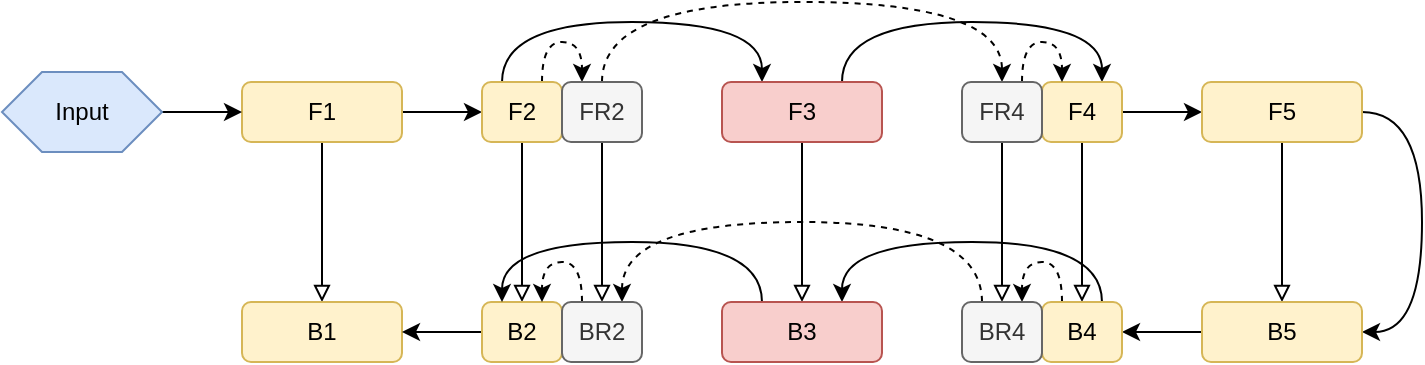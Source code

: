 <mxfile version="20.2.7" type="github"><diagram id="5Q9INnKn81z7STsdrhi8" name="第 1 页"><mxGraphModel dx="1038" dy="538" grid="1" gridSize="10" guides="1" tooltips="1" connect="1" arrows="1" fold="1" page="1" pageScale="1" pageWidth="2000" pageHeight="1169" math="0" shadow="0"><root><mxCell id="0"/><mxCell id="1" parent="0"/><mxCell id="-gOKCJ8Xob2ZJ9NSNxOn-1" style="edgeStyle=orthogonalEdgeStyle;rounded=0;orthogonalLoop=1;jettySize=auto;html=1;exitX=1;exitY=0.5;exitDx=0;exitDy=0;entryX=0;entryY=0.5;entryDx=0;entryDy=0;fillColor=#fff2cc;strokeColor=#000000;" edge="1" parent="1" source="-gOKCJ8Xob2ZJ9NSNxOn-2" target="-gOKCJ8Xob2ZJ9NSNxOn-7"><mxGeometry relative="1" as="geometry"/></mxCell><mxCell id="-gOKCJ8Xob2ZJ9NSNxOn-93" style="edgeStyle=orthogonalEdgeStyle;curved=1;sketch=0;orthogonalLoop=1;jettySize=auto;html=1;exitX=0.5;exitY=1;exitDx=0;exitDy=0;shadow=0;endArrow=block;endFill=0;strokeColor=#000000;strokeWidth=1;" edge="1" parent="1" source="-gOKCJ8Xob2ZJ9NSNxOn-2" target="-gOKCJ8Xob2ZJ9NSNxOn-66"><mxGeometry relative="1" as="geometry"/></mxCell><mxCell id="-gOKCJ8Xob2ZJ9NSNxOn-2" value="F1" style="rounded=1;whiteSpace=wrap;html=1;shadow=0;sketch=0;glass=0;fillColor=#fff2cc;strokeColor=#d6b656;" vertex="1" parent="1"><mxGeometry x="320" y="170" width="80" height="30" as="geometry"/></mxCell><mxCell id="-gOKCJ8Xob2ZJ9NSNxOn-3" style="edgeStyle=orthogonalEdgeStyle;rounded=0;orthogonalLoop=1;jettySize=auto;html=1;exitX=1;exitY=0.5;exitDx=0;exitDy=0;entryX=0;entryY=0.5;entryDx=0;entryDy=0;" edge="1" parent="1" source="-gOKCJ8Xob2ZJ9NSNxOn-5" target="-gOKCJ8Xob2ZJ9NSNxOn-2"><mxGeometry relative="1" as="geometry"/></mxCell><mxCell id="-gOKCJ8Xob2ZJ9NSNxOn-5" value="Input" style="shape=hexagon;perimeter=hexagonPerimeter2;whiteSpace=wrap;html=1;fixedSize=1;fillColor=#dae8fc;strokeColor=#6c8ebf;" vertex="1" parent="1"><mxGeometry x="200" y="165" width="80" height="40" as="geometry"/></mxCell><mxCell id="-gOKCJ8Xob2ZJ9NSNxOn-62" style="edgeStyle=orthogonalEdgeStyle;curved=1;sketch=0;orthogonalLoop=1;jettySize=auto;html=1;exitX=0.75;exitY=0;exitDx=0;exitDy=0;entryX=0.25;entryY=0;entryDx=0;entryDy=0;shadow=0;dashed=1;strokeColor=#000000;" edge="1" parent="1" source="-gOKCJ8Xob2ZJ9NSNxOn-7" target="-gOKCJ8Xob2ZJ9NSNxOn-37"><mxGeometry relative="1" as="geometry"><Array as="points"><mxPoint x="470" y="150"/><mxPoint x="490" y="150"/></Array></mxGeometry></mxCell><mxCell id="-gOKCJ8Xob2ZJ9NSNxOn-91" style="edgeStyle=orthogonalEdgeStyle;curved=1;sketch=0;orthogonalLoop=1;jettySize=auto;html=1;exitX=0.25;exitY=0;exitDx=0;exitDy=0;entryX=0.25;entryY=0;entryDx=0;entryDy=0;shadow=0;endArrow=classic;endFill=1;endSize=6;strokeColor=#000000;strokeWidth=1;" edge="1" parent="1" source="-gOKCJ8Xob2ZJ9NSNxOn-7" target="-gOKCJ8Xob2ZJ9NSNxOn-8"><mxGeometry relative="1" as="geometry"><Array as="points"><mxPoint x="450" y="140"/><mxPoint x="580" y="140"/></Array></mxGeometry></mxCell><mxCell id="-gOKCJ8Xob2ZJ9NSNxOn-97" style="edgeStyle=orthogonalEdgeStyle;curved=1;sketch=0;orthogonalLoop=1;jettySize=auto;html=1;exitX=0.5;exitY=1;exitDx=0;exitDy=0;entryX=0.5;entryY=0;entryDx=0;entryDy=0;shadow=0;endArrow=block;endFill=0;strokeColor=#000000;strokeWidth=1;" edge="1" parent="1" source="-gOKCJ8Xob2ZJ9NSNxOn-7" target="-gOKCJ8Xob2ZJ9NSNxOn-67"><mxGeometry relative="1" as="geometry"/></mxCell><mxCell id="-gOKCJ8Xob2ZJ9NSNxOn-7" value="F2" style="rounded=1;whiteSpace=wrap;html=1;shadow=0;sketch=0;glass=0;fillColor=#fff2cc;strokeColor=#d6b656;gradientColor=none;gradientDirection=east;" vertex="1" parent="1"><mxGeometry x="440" y="170" width="40" height="30" as="geometry"/></mxCell><mxCell id="-gOKCJ8Xob2ZJ9NSNxOn-92" style="edgeStyle=orthogonalEdgeStyle;curved=1;sketch=0;orthogonalLoop=1;jettySize=auto;html=1;exitX=0.75;exitY=0;exitDx=0;exitDy=0;entryX=0.75;entryY=0;entryDx=0;entryDy=0;shadow=0;endArrow=classic;endFill=1;endSize=6;strokeColor=#000000;strokeWidth=1;" edge="1" parent="1" source="-gOKCJ8Xob2ZJ9NSNxOn-8" target="-gOKCJ8Xob2ZJ9NSNxOn-27"><mxGeometry relative="1" as="geometry"><Array as="points"><mxPoint x="620" y="140"/><mxPoint x="750" y="140"/></Array></mxGeometry></mxCell><mxCell id="-gOKCJ8Xob2ZJ9NSNxOn-100" style="edgeStyle=orthogonalEdgeStyle;curved=1;sketch=0;orthogonalLoop=1;jettySize=auto;html=1;exitX=0.5;exitY=1;exitDx=0;exitDy=0;entryX=0.5;entryY=0;entryDx=0;entryDy=0;shadow=0;endArrow=block;endFill=0;strokeColor=#000000;strokeWidth=1;" edge="1" parent="1" source="-gOKCJ8Xob2ZJ9NSNxOn-8" target="-gOKCJ8Xob2ZJ9NSNxOn-69"><mxGeometry relative="1" as="geometry"/></mxCell><mxCell id="-gOKCJ8Xob2ZJ9NSNxOn-8" value="F3" style="rounded=1;whiteSpace=wrap;html=1;shadow=0;sketch=0;glass=0;fillColor=#f8cecc;strokeColor=#b85450;" vertex="1" parent="1"><mxGeometry x="560" y="170" width="80" height="30" as="geometry"/></mxCell><mxCell id="-gOKCJ8Xob2ZJ9NSNxOn-30" style="edgeStyle=orthogonalEdgeStyle;rounded=0;orthogonalLoop=1;jettySize=auto;html=1;exitX=1;exitY=0.5;exitDx=0;exitDy=0;strokeColor=#000000;" edge="1" parent="1" source="-gOKCJ8Xob2ZJ9NSNxOn-27" target="-gOKCJ8Xob2ZJ9NSNxOn-28"><mxGeometry relative="1" as="geometry"/></mxCell><mxCell id="-gOKCJ8Xob2ZJ9NSNxOn-102" style="edgeStyle=orthogonalEdgeStyle;curved=1;sketch=0;orthogonalLoop=1;jettySize=auto;html=1;exitX=0.5;exitY=1;exitDx=0;exitDy=0;entryX=0.5;entryY=0;entryDx=0;entryDy=0;shadow=0;endArrow=block;endFill=0;strokeColor=#000000;strokeWidth=1;" edge="1" parent="1" source="-gOKCJ8Xob2ZJ9NSNxOn-27" target="-gOKCJ8Xob2ZJ9NSNxOn-64"><mxGeometry relative="1" as="geometry"/></mxCell><mxCell id="-gOKCJ8Xob2ZJ9NSNxOn-27" value="F4" style="rounded=1;whiteSpace=wrap;html=1;shadow=0;sketch=0;glass=0;fillColor=#fff2cc;strokeColor=#d6b656;" vertex="1" parent="1"><mxGeometry x="720" y="170" width="40" height="30" as="geometry"/></mxCell><mxCell id="-gOKCJ8Xob2ZJ9NSNxOn-70" style="edgeStyle=orthogonalEdgeStyle;curved=1;sketch=0;orthogonalLoop=1;jettySize=auto;html=1;exitX=1;exitY=0.5;exitDx=0;exitDy=0;entryX=1;entryY=0.5;entryDx=0;entryDy=0;shadow=0;strokeColor=#000000;" edge="1" parent="1" source="-gOKCJ8Xob2ZJ9NSNxOn-28" target="-gOKCJ8Xob2ZJ9NSNxOn-63"><mxGeometry relative="1" as="geometry"><Array as="points"><mxPoint x="910" y="185"/><mxPoint x="910" y="295"/></Array></mxGeometry></mxCell><mxCell id="-gOKCJ8Xob2ZJ9NSNxOn-103" style="edgeStyle=orthogonalEdgeStyle;curved=1;sketch=0;orthogonalLoop=1;jettySize=auto;html=1;exitX=0.5;exitY=1;exitDx=0;exitDy=0;entryX=0.5;entryY=0;entryDx=0;entryDy=0;shadow=0;endArrow=block;endFill=0;strokeColor=#000000;strokeWidth=1;" edge="1" parent="1" source="-gOKCJ8Xob2ZJ9NSNxOn-28" target="-gOKCJ8Xob2ZJ9NSNxOn-63"><mxGeometry relative="1" as="geometry"/></mxCell><mxCell id="-gOKCJ8Xob2ZJ9NSNxOn-28" value="F5" style="rounded=1;whiteSpace=wrap;html=1;shadow=0;sketch=0;glass=0;fillColor=#fff2cc;strokeColor=#d6b656;" vertex="1" parent="1"><mxGeometry x="800" y="170" width="80" height="30" as="geometry"/></mxCell><mxCell id="-gOKCJ8Xob2ZJ9NSNxOn-61" style="edgeStyle=orthogonalEdgeStyle;curved=1;sketch=0;orthogonalLoop=1;jettySize=auto;html=1;exitX=0.5;exitY=0;exitDx=0;exitDy=0;entryX=0.5;entryY=0;entryDx=0;entryDy=0;shadow=0;dashed=1;strokeColor=#000000;" edge="1" parent="1" source="-gOKCJ8Xob2ZJ9NSNxOn-37" target="-gOKCJ8Xob2ZJ9NSNxOn-42"><mxGeometry relative="1" as="geometry"><Array as="points"><mxPoint x="500" y="130"/><mxPoint x="700" y="130"/></Array></mxGeometry></mxCell><mxCell id="-gOKCJ8Xob2ZJ9NSNxOn-99" style="edgeStyle=orthogonalEdgeStyle;curved=1;sketch=0;orthogonalLoop=1;jettySize=auto;html=1;exitX=0.5;exitY=1;exitDx=0;exitDy=0;entryX=0.5;entryY=0;entryDx=0;entryDy=0;shadow=0;endArrow=block;endFill=0;strokeColor=#000000;strokeWidth=1;" edge="1" parent="1" source="-gOKCJ8Xob2ZJ9NSNxOn-37" target="-gOKCJ8Xob2ZJ9NSNxOn-68"><mxGeometry relative="1" as="geometry"/></mxCell><mxCell id="-gOKCJ8Xob2ZJ9NSNxOn-37" value="FR2" style="rounded=1;whiteSpace=wrap;html=1;shadow=0;sketch=0;glass=0;fillColor=#f5f5f5;strokeColor=#666666;gradientDirection=east;fontColor=#333333;" vertex="1" parent="1"><mxGeometry x="480" y="170" width="40" height="30" as="geometry"/></mxCell><mxCell id="-gOKCJ8Xob2ZJ9NSNxOn-60" style="edgeStyle=orthogonalEdgeStyle;curved=1;sketch=0;orthogonalLoop=1;jettySize=auto;html=1;exitX=0.75;exitY=0;exitDx=0;exitDy=0;entryX=0.25;entryY=0;entryDx=0;entryDy=0;shadow=0;dashed=1;strokeColor=#000000;" edge="1" parent="1" source="-gOKCJ8Xob2ZJ9NSNxOn-42" target="-gOKCJ8Xob2ZJ9NSNxOn-27"><mxGeometry relative="1" as="geometry"><Array as="points"><mxPoint x="710" y="150"/><mxPoint x="730" y="150"/></Array></mxGeometry></mxCell><mxCell id="-gOKCJ8Xob2ZJ9NSNxOn-101" style="edgeStyle=orthogonalEdgeStyle;curved=1;sketch=0;orthogonalLoop=1;jettySize=auto;html=1;exitX=0.5;exitY=1;exitDx=0;exitDy=0;entryX=0.5;entryY=0;entryDx=0;entryDy=0;shadow=0;endArrow=block;endFill=0;strokeColor=#000000;strokeWidth=1;" edge="1" parent="1" source="-gOKCJ8Xob2ZJ9NSNxOn-42" target="-gOKCJ8Xob2ZJ9NSNxOn-65"><mxGeometry relative="1" as="geometry"/></mxCell><mxCell id="-gOKCJ8Xob2ZJ9NSNxOn-42" value="FR4" style="rounded=1;whiteSpace=wrap;html=1;shadow=0;sketch=0;glass=0;fillColor=#f5f5f5;strokeColor=#666666;gradientDirection=east;fontColor=#333333;" vertex="1" parent="1"><mxGeometry x="680" y="170" width="40" height="30" as="geometry"/></mxCell><mxCell id="-gOKCJ8Xob2ZJ9NSNxOn-71" style="edgeStyle=orthogonalEdgeStyle;curved=1;sketch=0;orthogonalLoop=1;jettySize=auto;html=1;exitX=0;exitY=0.5;exitDx=0;exitDy=0;shadow=0;strokeColor=#000000;" edge="1" parent="1" source="-gOKCJ8Xob2ZJ9NSNxOn-63" target="-gOKCJ8Xob2ZJ9NSNxOn-64"><mxGeometry relative="1" as="geometry"/></mxCell><mxCell id="-gOKCJ8Xob2ZJ9NSNxOn-63" value="B5" style="rounded=1;whiteSpace=wrap;html=1;shadow=0;sketch=0;glass=0;fillColor=#fff2cc;strokeColor=#d6b656;" vertex="1" parent="1"><mxGeometry x="800" y="280" width="80" height="30" as="geometry"/></mxCell><mxCell id="-gOKCJ8Xob2ZJ9NSNxOn-74" style="edgeStyle=orthogonalEdgeStyle;curved=1;sketch=0;orthogonalLoop=1;jettySize=auto;html=1;exitX=0.25;exitY=0;exitDx=0;exitDy=0;entryX=0.75;entryY=0;entryDx=0;entryDy=0;shadow=0;strokeColor=#000000;dashed=1;" edge="1" parent="1" source="-gOKCJ8Xob2ZJ9NSNxOn-64" target="-gOKCJ8Xob2ZJ9NSNxOn-65"><mxGeometry relative="1" as="geometry"><Array as="points"><mxPoint x="730" y="260"/><mxPoint x="710" y="260"/></Array></mxGeometry></mxCell><mxCell id="-gOKCJ8Xob2ZJ9NSNxOn-90" style="edgeStyle=orthogonalEdgeStyle;curved=1;sketch=0;orthogonalLoop=1;jettySize=auto;html=1;exitX=0.75;exitY=0;exitDx=0;exitDy=0;entryX=0.75;entryY=0;entryDx=0;entryDy=0;shadow=0;endArrow=classic;endFill=1;endSize=6;strokeColor=#000000;strokeWidth=1;" edge="1" parent="1" source="-gOKCJ8Xob2ZJ9NSNxOn-64" target="-gOKCJ8Xob2ZJ9NSNxOn-69"><mxGeometry relative="1" as="geometry"><Array as="points"><mxPoint x="750" y="250"/><mxPoint x="620" y="250"/></Array></mxGeometry></mxCell><mxCell id="-gOKCJ8Xob2ZJ9NSNxOn-64" value="B4" style="rounded=1;whiteSpace=wrap;html=1;shadow=0;sketch=0;glass=0;fillColor=#fff2cc;strokeColor=#d6b656;" vertex="1" parent="1"><mxGeometry x="720" y="280" width="40" height="30" as="geometry"/></mxCell><mxCell id="-gOKCJ8Xob2ZJ9NSNxOn-75" style="edgeStyle=orthogonalEdgeStyle;curved=1;sketch=0;orthogonalLoop=1;jettySize=auto;html=1;exitX=0.25;exitY=0;exitDx=0;exitDy=0;entryX=0.75;entryY=0;entryDx=0;entryDy=0;shadow=0;dashed=1;strokeColor=#000000;" edge="1" parent="1" source="-gOKCJ8Xob2ZJ9NSNxOn-65" target="-gOKCJ8Xob2ZJ9NSNxOn-68"><mxGeometry relative="1" as="geometry"><Array as="points"><mxPoint x="690" y="240"/><mxPoint x="510" y="240"/></Array></mxGeometry></mxCell><mxCell id="-gOKCJ8Xob2ZJ9NSNxOn-65" value="BR4" style="rounded=1;whiteSpace=wrap;html=1;shadow=0;sketch=0;glass=0;fillColor=#f5f5f5;strokeColor=#666666;gradientDirection=east;fontColor=#333333;" vertex="1" parent="1"><mxGeometry x="680" y="280" width="40" height="30" as="geometry"/></mxCell><mxCell id="-gOKCJ8Xob2ZJ9NSNxOn-66" value="B1" style="rounded=1;whiteSpace=wrap;html=1;shadow=0;sketch=0;glass=0;fillColor=#fff2cc;strokeColor=#d6b656;" vertex="1" parent="1"><mxGeometry x="320" y="280" width="80" height="30" as="geometry"/></mxCell><mxCell id="-gOKCJ8Xob2ZJ9NSNxOn-73" style="edgeStyle=orthogonalEdgeStyle;curved=1;sketch=0;orthogonalLoop=1;jettySize=auto;html=1;exitX=0;exitY=0.5;exitDx=0;exitDy=0;entryX=1;entryY=0.5;entryDx=0;entryDy=0;shadow=0;strokeColor=#000000;" edge="1" parent="1" source="-gOKCJ8Xob2ZJ9NSNxOn-67" target="-gOKCJ8Xob2ZJ9NSNxOn-66"><mxGeometry relative="1" as="geometry"/></mxCell><mxCell id="-gOKCJ8Xob2ZJ9NSNxOn-67" value="B2" style="rounded=1;whiteSpace=wrap;html=1;shadow=0;sketch=0;glass=0;fillColor=#fff2cc;strokeColor=#d6b656;gradientColor=none;gradientDirection=east;" vertex="1" parent="1"><mxGeometry x="440" y="280" width="40" height="30" as="geometry"/></mxCell><mxCell id="-gOKCJ8Xob2ZJ9NSNxOn-76" style="edgeStyle=orthogonalEdgeStyle;curved=1;sketch=0;orthogonalLoop=1;jettySize=auto;html=1;exitX=0.25;exitY=0;exitDx=0;exitDy=0;entryX=0.75;entryY=0;entryDx=0;entryDy=0;shadow=0;dashed=1;strokeColor=#000000;" edge="1" parent="1" source="-gOKCJ8Xob2ZJ9NSNxOn-68" target="-gOKCJ8Xob2ZJ9NSNxOn-67"><mxGeometry relative="1" as="geometry"><Array as="points"><mxPoint x="490" y="260"/><mxPoint x="470" y="260"/></Array></mxGeometry></mxCell><mxCell id="-gOKCJ8Xob2ZJ9NSNxOn-68" value="BR2" style="rounded=1;whiteSpace=wrap;html=1;shadow=0;sketch=0;glass=0;fillColor=#f5f5f5;strokeColor=#666666;gradientDirection=east;fontColor=#333333;" vertex="1" parent="1"><mxGeometry x="480" y="280" width="40" height="30" as="geometry"/></mxCell><mxCell id="-gOKCJ8Xob2ZJ9NSNxOn-89" style="edgeStyle=orthogonalEdgeStyle;sketch=0;orthogonalLoop=1;jettySize=auto;html=1;exitX=0.25;exitY=0;exitDx=0;exitDy=0;entryX=0.25;entryY=0;entryDx=0;entryDy=0;shadow=0;endArrow=classic;endFill=1;endSize=6;strokeColor=#000000;strokeWidth=1;curved=1;" edge="1" parent="1" source="-gOKCJ8Xob2ZJ9NSNxOn-69" target="-gOKCJ8Xob2ZJ9NSNxOn-67"><mxGeometry relative="1" as="geometry"><Array as="points"><mxPoint x="580" y="250"/><mxPoint x="450" y="250"/></Array></mxGeometry></mxCell><mxCell id="-gOKCJ8Xob2ZJ9NSNxOn-69" value="B3" style="rounded=1;whiteSpace=wrap;html=1;shadow=0;sketch=0;glass=0;fillColor=#f8cecc;strokeColor=#b85450;" vertex="1" parent="1"><mxGeometry x="560" y="280" width="80" height="30" as="geometry"/></mxCell></root></mxGraphModel></diagram></mxfile>